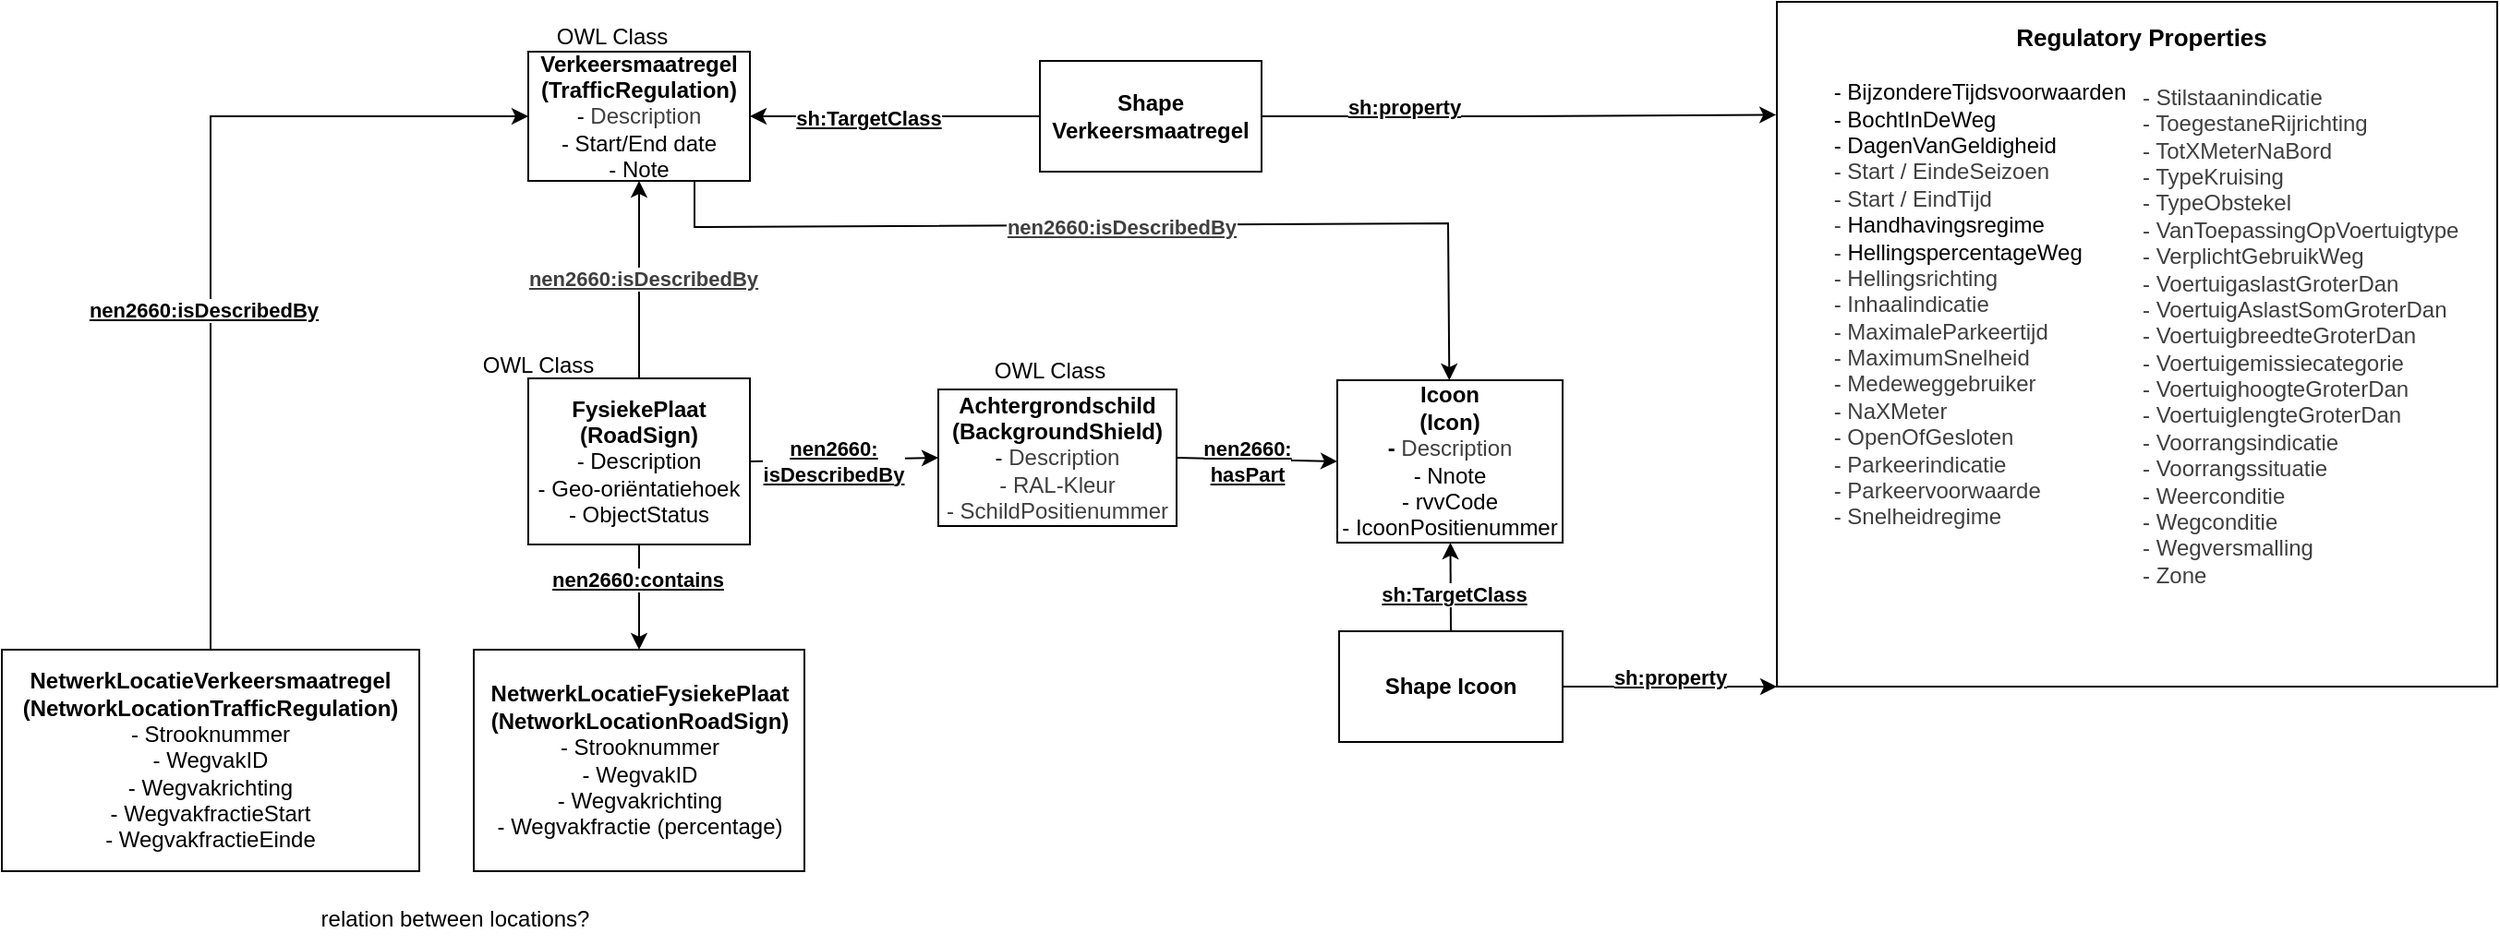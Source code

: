 <mxfile>
    <diagram name="Page-1" id="0LnV7ETqTs7hgSCRXFs9">
        <mxGraphModel dx="1002" dy="1413" grid="0" gridSize="10" guides="1" tooltips="1" connect="1" arrows="1" fold="1" page="1" pageScale="1" pageWidth="1100" pageHeight="850" math="0" shadow="0">
            <root>
                <mxCell id="0"/>
                <mxCell id="1" parent="0"/>
                <mxCell id="JAaSVqaNoPK4AC_1vTfK-8" style="edgeStyle=orthogonalEdgeStyle;rounded=0;orthogonalLoop=1;jettySize=auto;html=1;entryX=-0.001;entryY=0.165;entryDx=0;entryDy=0;entryPerimeter=0;" parent="1" source="33" target="BCpdqVNQJVRz4uYAB1dM-32" edge="1">
                    <mxGeometry relative="1" as="geometry">
                        <mxPoint x="640" y="55" as="sourcePoint"/>
                        <mxPoint x="982" y="54" as="targetPoint"/>
                    </mxGeometry>
                </mxCell>
                <mxCell id="JAaSVqaNoPK4AC_1vTfK-9" value="&lt;div&gt;&lt;b&gt;&lt;u&gt;sh:property&lt;/u&gt;&lt;/b&gt;&lt;/div&gt;&lt;div&gt;&lt;b&gt;&lt;u&gt;&lt;br&gt;&lt;/u&gt;&lt;/b&gt;&lt;/div&gt;" style="edgeLabel;html=1;align=center;verticalAlign=middle;resizable=0;points=[];" parent="JAaSVqaNoPK4AC_1vTfK-8" vertex="1" connectable="0">
                    <mxGeometry x="-0.45" y="-2" relative="1" as="geometry">
                        <mxPoint as="offset"/>
                    </mxGeometry>
                </mxCell>
                <mxCell id="JAaSVqaNoPK4AC_1vTfK-12" style="rounded=0;orthogonalLoop=1;jettySize=auto;html=1;exitX=0.5;exitY=0;exitDx=0;exitDy=0;entryX=0.5;entryY=1;entryDx=0;entryDy=0;" parent="1" source="BCpdqVNQJVRz4uYAB1dM-2" target="BCpdqVNQJVRz4uYAB1dM-1" edge="1">
                    <mxGeometry relative="1" as="geometry">
                        <mxPoint x="747" y="137" as="targetPoint"/>
                    </mxGeometry>
                </mxCell>
                <mxCell id="JAaSVqaNoPK4AC_1vTfK-13" value="&lt;div style=&quot;border-color: var(--border-color);&quot;&gt;&lt;b style=&quot;color: rgb(63, 63, 63); border-color: var(--border-color);&quot;&gt;&lt;u style=&quot;border-color: var(--border-color);&quot;&gt;nen2660:isDescribedBy&lt;/u&gt;&lt;/b&gt;&lt;/div&gt;" style="edgeLabel;html=1;align=center;verticalAlign=middle;resizable=0;points=[];" parent="JAaSVqaNoPK4AC_1vTfK-12" vertex="1" connectable="0">
                    <mxGeometry x="0.013" y="-2" relative="1" as="geometry">
                        <mxPoint as="offset"/>
                    </mxGeometry>
                </mxCell>
                <mxCell id="19" style="edgeStyle=none;html=1;rounded=0;curved=0;exitX=0.75;exitY=1;exitDx=0;exitDy=0;" edge="1" parent="1" source="BCpdqVNQJVRz4uYAB1dM-1" target="JAaSVqaNoPK4AC_1vTfK-5">
                    <mxGeometry relative="1" as="geometry">
                        <Array as="points">
                            <mxPoint x="397" y="116"/>
                            <mxPoint x="805" y="114"/>
                        </Array>
                    </mxGeometry>
                </mxCell>
                <mxCell id="20" value="&lt;b style=&quot;color: rgb(63, 63, 63); border-color: var(--border-color);&quot;&gt;&lt;u style=&quot;border-color: var(--border-color);&quot;&gt;nen2660:isDescribedBy&lt;/u&gt;&lt;/b&gt;" style="edgeLabel;html=1;align=center;verticalAlign=middle;resizable=0;points=[];" vertex="1" connectable="0" parent="19">
                    <mxGeometry x="-0.517" y="-2" relative="1" as="geometry">
                        <mxPoint x="131" y="-2" as="offset"/>
                    </mxGeometry>
                </mxCell>
                <mxCell id="BCpdqVNQJVRz4uYAB1dM-1" value="&lt;div&gt;&lt;b&gt;Verkeersmaatregel&lt;/b&gt;&lt;/div&gt;&lt;div&gt;&lt;b&gt;(&lt;/b&gt;&lt;b&gt;&lt;/b&gt;&lt;b&gt;TrafficRegulation&lt;/b&gt;&lt;b&gt;)&lt;br&gt;&lt;/b&gt;&lt;/div&gt;&lt;div&gt;-&amp;nbsp;&lt;span style=&quot;color: rgb(63, 63, 63); background-color: transparent;&quot;&gt;Description&lt;/span&gt;&lt;br&gt;&lt;/div&gt;&lt;div&gt;- Start/End date&lt;/div&gt;&lt;div&gt;- Note&lt;/div&gt;" style="rounded=0;whiteSpace=wrap;html=1;" parent="1" vertex="1">
                    <mxGeometry x="307" y="21" width="120" height="70" as="geometry"/>
                </mxCell>
                <mxCell id="7" style="edgeStyle=none;html=1;exitX=1;exitY=0.5;exitDx=0;exitDy=0;entryX=0;entryY=0.5;entryDx=0;entryDy=0;" parent="1" source="BCpdqVNQJVRz4uYAB1dM-2" target="zsQL0wGQAGFPRSmptsXq-15" edge="1">
                    <mxGeometry relative="1" as="geometry">
                        <mxPoint x="923" y="225.37" as="targetPoint"/>
                    </mxGeometry>
                </mxCell>
                <mxCell id="8" value="&lt;div style=&quot;border-color: var(--border-color);&quot;&gt;&lt;b style=&quot;border-color: var(--border-color);&quot;&gt;&lt;u style=&quot;border-color: var(--border-color);&quot;&gt;nen2660:&lt;/u&gt;&lt;/b&gt;&lt;/div&gt;&lt;div style=&quot;border-color: var(--border-color);&quot;&gt;&lt;b style=&quot;border-color: var(--border-color);&quot;&gt;&lt;u style=&quot;border-color: var(--border-color);&quot;&gt;isDescribedBy&lt;/u&gt;&lt;/b&gt;&lt;/div&gt;" style="edgeLabel;html=1;align=center;verticalAlign=middle;resizable=0;points=[];" parent="7" vertex="1" connectable="0">
                    <mxGeometry x="-0.193" relative="1" as="geometry">
                        <mxPoint x="4" y="1" as="offset"/>
                    </mxGeometry>
                </mxCell>
                <mxCell id="17" style="edgeStyle=none;html=1;exitX=0.5;exitY=1;exitDx=0;exitDy=0;" edge="1" parent="1" source="BCpdqVNQJVRz4uYAB1dM-2" target="BCpdqVNQJVRz4uYAB1dM-29">
                    <mxGeometry relative="1" as="geometry"/>
                </mxCell>
                <mxCell id="18" value="&lt;b&gt;&lt;u&gt;nen2660:contains&lt;/u&gt;&lt;/b&gt;" style="edgeLabel;html=1;align=center;verticalAlign=middle;resizable=0;points=[];" vertex="1" connectable="0" parent="17">
                    <mxGeometry x="-0.326" y="-1" relative="1" as="geometry">
                        <mxPoint as="offset"/>
                    </mxGeometry>
                </mxCell>
                <mxCell id="BCpdqVNQJVRz4uYAB1dM-2" value="&lt;div&gt;&lt;b&gt;FysiekePlaat&lt;/b&gt;&lt;/div&gt;&lt;div&gt;&lt;b&gt;(&lt;/b&gt;&lt;b&gt;&lt;/b&gt;&lt;b&gt;RoadSign&lt;/b&gt;&lt;b&gt;)&lt;/b&gt;&lt;br&gt;&lt;/div&gt;&lt;div&gt;&lt;span style=&quot;background-color: transparent;&quot;&gt;- Description&lt;/span&gt;&lt;/div&gt;&lt;div&gt;&lt;span style=&quot;background-color: transparent;&quot;&gt;-&amp;nbsp;&lt;/span&gt;&lt;span style=&quot;background-color: transparent;&quot;&gt;Geo-oriëntatiehoek&lt;/span&gt;&lt;/div&gt;&lt;div&gt;&lt;span style=&quot;background-color: transparent;&quot;&gt;- ObjectStatus&lt;/span&gt;&lt;/div&gt;" style="rounded=0;whiteSpace=wrap;html=1;" parent="1" vertex="1">
                    <mxGeometry x="307" y="198" width="120" height="90" as="geometry"/>
                </mxCell>
                <mxCell id="zsQL0wGQAGFPRSmptsXq-16" style="edgeStyle=orthogonalEdgeStyle;rounded=0;orthogonalLoop=1;jettySize=auto;html=1;exitX=0.5;exitY=0;exitDx=0;exitDy=0;entryX=0;entryY=0.5;entryDx=0;entryDy=0;" parent="1" source="BCpdqVNQJVRz4uYAB1dM-22" target="BCpdqVNQJVRz4uYAB1dM-1" edge="1">
                    <mxGeometry relative="1" as="geometry"/>
                </mxCell>
                <mxCell id="zsQL0wGQAGFPRSmptsXq-17" value="&lt;b&gt;&lt;u&gt;nen2660:isDescribedBy&lt;/u&gt;&lt;/b&gt;" style="edgeLabel;html=1;align=center;verticalAlign=middle;resizable=0;points=[];" parent="zsQL0wGQAGFPRSmptsXq-16" vertex="1" connectable="0">
                    <mxGeometry x="-0.221" y="-3" relative="1" as="geometry">
                        <mxPoint x="-7" y="-5" as="offset"/>
                    </mxGeometry>
                </mxCell>
                <mxCell id="BCpdqVNQJVRz4uYAB1dM-22" value="&lt;div&gt;&lt;b&gt;NetwerkLocatieVerkeersmaatregel&lt;/b&gt;&lt;/div&gt;&lt;div&gt;&lt;b&gt;(&lt;/b&gt;&lt;b&gt;&lt;/b&gt;&lt;b&gt;NetworkLocationTrafficRegulation&lt;/b&gt;&lt;b&gt;)&lt;/b&gt;&lt;/div&gt;&lt;div&gt;- Strooknummer&lt;/div&gt;&lt;div&gt;- WegvakID&lt;/div&gt;&lt;div&gt;- Wegvakrichting&lt;/div&gt;- WegvakfractieStart&lt;br&gt;- WegvakfractieEinde" style="rounded=0;whiteSpace=wrap;html=1;" parent="1" vertex="1">
                    <mxGeometry x="22" y="345" width="226" height="120" as="geometry"/>
                </mxCell>
                <mxCell id="BCpdqVNQJVRz4uYAB1dM-29" value="&lt;div&gt;&lt;b&gt;NetwerkLocatieFysiekePlaat&lt;/b&gt;&lt;/div&gt;&lt;div&gt;&lt;b&gt;(&lt;/b&gt;&lt;b&gt;NetworkLocationRoadSign)&lt;/b&gt;&lt;/div&gt;&lt;div&gt;- Strooknummer&lt;/div&gt;&lt;div&gt;- WegvakID&lt;/div&gt;&lt;div&gt;- Wegvakrichting&lt;/div&gt;&lt;div&gt;- Wegvakfractie (percentage)&lt;br&gt;&lt;/div&gt;" style="rounded=0;whiteSpace=wrap;html=1;" parent="1" vertex="1">
                    <mxGeometry x="277.5" y="345" width="179" height="120" as="geometry"/>
                </mxCell>
                <mxCell id="JAaSVqaNoPK4AC_1vTfK-14" style="rounded=0;orthogonalLoop=1;jettySize=auto;html=1;exitX=1;exitY=0.5;exitDx=0;exitDy=0;entryX=0;entryY=1;entryDx=0;entryDy=0;" parent="1" source="38" target="BCpdqVNQJVRz4uYAB1dM-32" edge="1">
                    <mxGeometry relative="1" as="geometry">
                        <mxPoint x="887" y="473" as="targetPoint"/>
                        <Array as="points"/>
                    </mxGeometry>
                </mxCell>
                <mxCell id="15" value="&lt;div&gt;&lt;b&gt;&lt;u&gt;sh:property&lt;/u&gt;&lt;/b&gt;&lt;/div&gt;" style="edgeLabel;html=1;align=center;verticalAlign=middle;resizable=0;points=[];" parent="JAaSVqaNoPK4AC_1vTfK-14" vertex="1" connectable="0">
                    <mxGeometry x="0.221" y="4" relative="1" as="geometry">
                        <mxPoint x="-13" y="-1" as="offset"/>
                    </mxGeometry>
                </mxCell>
                <mxCell id="BCpdqVNQJVRz4uYAB1dM-32" value="&lt;div&gt;&lt;br&gt;&lt;/div&gt;&lt;div&gt;&lt;span style=&quot;color: rgb(63, 63, 63);&quot;&gt;&lt;/span&gt;&lt;/div&gt;" style="rounded=0;whiteSpace=wrap;html=1;" parent="1" vertex="1">
                    <mxGeometry x="983" y="-6" width="390" height="371" as="geometry"/>
                </mxCell>
                <mxCell id="JAaSVqaNoPK4AC_1vTfK-5" value="&lt;div&gt;&lt;b&gt;Icoon&lt;/b&gt;&lt;/div&gt;&lt;div&gt;&lt;b&gt;(Icon)&lt;br&gt;&lt;/b&gt;&lt;/div&gt;&lt;div&gt;&lt;b&gt;-&amp;nbsp;&lt;/b&gt;&lt;span style=&quot;color: rgb(63, 63, 63); background-color: transparent;&quot;&gt;Description&lt;/span&gt;&lt;/div&gt;&lt;div&gt;- Nnote&lt;/div&gt;&lt;div&gt;- rvvCode&lt;/div&gt;&lt;div&gt;- IcoonPositienummer&lt;/div&gt;" style="rounded=0;whiteSpace=wrap;html=1;" parent="1" vertex="1">
                    <mxGeometry x="745" y="199" width="122" height="88" as="geometry"/>
                </mxCell>
                <mxCell id="10" style="edgeStyle=none;html=1;exitX=1;exitY=0.5;exitDx=0;exitDy=0;entryX=0;entryY=0.5;entryDx=0;entryDy=0;" parent="1" source="zsQL0wGQAGFPRSmptsXq-15" target="JAaSVqaNoPK4AC_1vTfK-5" edge="1">
                    <mxGeometry relative="1" as="geometry">
                        <mxPoint x="1077" y="197" as="targetPoint"/>
                        <mxPoint x="1050.5" y="218.25" as="sourcePoint"/>
                    </mxGeometry>
                </mxCell>
                <mxCell id="11" value="&lt;div&gt;&lt;b&gt;&lt;u&gt;nen2660:&lt;/u&gt;&lt;/b&gt;&lt;/div&gt;&lt;div&gt;&lt;b&gt;&lt;u&gt;hasPart&lt;/u&gt;&lt;/b&gt;&lt;/div&gt;" style="edgeLabel;html=1;align=center;verticalAlign=middle;resizable=0;points=[];" parent="10" vertex="1" connectable="0">
                    <mxGeometry x="-0.254" relative="1" as="geometry">
                        <mxPoint x="5" y="1" as="offset"/>
                    </mxGeometry>
                </mxCell>
                <mxCell id="zsQL0wGQAGFPRSmptsXq-15" value="&lt;div&gt;&lt;b&gt;Achtergrondschild&lt;/b&gt;&lt;/div&gt;&lt;div&gt;&lt;b&gt;(&lt;/b&gt;&lt;b&gt;&lt;/b&gt;&lt;b&gt;BackgroundShield&lt;/b&gt;&lt;b&gt;)&lt;br&gt;&lt;/b&gt;&lt;/div&gt;&lt;div&gt;&lt;span style=&quot;background-color: initial;&quot;&gt;-&amp;nbsp;&lt;/span&gt;&lt;span style=&quot;color: rgb(63, 63, 63); background-color: transparent;&quot;&gt;Description&lt;/span&gt;&lt;/div&gt;&lt;div&gt;&lt;span style=&quot;color: rgb(63, 63, 63); background-color: transparent;&quot;&gt;- RAL-Kleur&lt;/span&gt;&lt;/div&gt;&lt;div&gt;&lt;span style=&quot;color: rgb(63, 63, 63); background-color: transparent;&quot;&gt;- SchildPositienummer&lt;/span&gt;&lt;/div&gt;" style="rounded=0;whiteSpace=wrap;html=1;" parent="1" vertex="1">
                    <mxGeometry x="529" y="204" width="129" height="74" as="geometry"/>
                </mxCell>
                <mxCell id="25" value="&lt;div&gt;&lt;br&gt;&lt;/div&gt;&lt;div style=&quot;text-align: left;&quot;&gt;- BijzondereTijdsvoorwaarden&lt;/div&gt;&lt;div style=&quot;text-align: left;&quot;&gt;- BochtInDeWeg&lt;/div&gt;&lt;div style=&quot;text-align: left;&quot;&gt;- DagenVanGeldigheid&lt;/div&gt;&lt;span style=&quot;color: rgb(63, 63, 63);&quot;&gt;&lt;div style=&quot;text-align: left;&quot;&gt;&lt;span style=&quot;background-color: transparent;&quot;&gt;- Start / EindeSeizoen&lt;/span&gt;&lt;/div&gt;&lt;/span&gt;&lt;div&gt;&lt;div style=&quot;text-align: left;&quot;&gt;&lt;span style=&quot;background-color: transparent; color: rgb(63, 63, 63);&quot;&gt;- Start / EindTijd&lt;/span&gt;&lt;/div&gt;&lt;div style=&quot;text-align: left;&quot;&gt;&lt;span style=&quot;background-color: transparent; color: rgb(63, 63, 63);&quot;&gt;-&amp;nbsp;&lt;/span&gt;&lt;span style=&quot;background-color: transparent;&quot;&gt;Handhavingsregime&lt;/span&gt;&lt;/div&gt;&lt;div style=&quot;text-align: left;&quot;&gt;&lt;span style=&quot;background-color: transparent; color: rgb(63, 63, 63);&quot;&gt;-&amp;nbsp;&lt;/span&gt;&lt;span style=&quot;background-color: transparent;&quot;&gt;HellingspercentageWeg&lt;/span&gt;&lt;/div&gt;&lt;div style=&quot;text-align: left;&quot;&gt;&lt;span style=&quot;background-color: transparent; color: rgb(63, 63, 63);&quot;&gt;-&amp;nbsp;Hellingsrichting&lt;/span&gt;&lt;/div&gt;&lt;div&gt;&lt;/div&gt;&lt;span style=&quot;color: rgb(63, 63, 63);&quot;&gt;&lt;div style=&quot;text-align: left;&quot;&gt;&lt;span style=&quot;background-color: transparent;&quot;&gt;- Inhaalindicatie&lt;/span&gt;&lt;/div&gt;&lt;/span&gt;&lt;/div&gt;&lt;div&gt;&lt;span style=&quot;color: rgb(63, 63, 63);&quot;&gt;&lt;/span&gt;&lt;/div&gt;&lt;span style=&quot;color: rgb(63, 63, 63);&quot;&gt;&lt;div style=&quot;text-align: left;&quot;&gt;&lt;span style=&quot;background-color: transparent;&quot;&gt;- MaximaleParkeertijd&lt;/span&gt;&lt;/div&gt;&lt;/span&gt;&lt;div style=&quot;text-align: left;&quot;&gt;&lt;span style=&quot;color: rgb(63, 63, 63);&quot;&gt;- MaximumSnelheid&lt;/span&gt;&lt;/div&gt;&lt;div&gt;&lt;span style=&quot;color: rgb(63, 63, 63);&quot;&gt;&lt;/span&gt;&lt;/div&gt;&lt;span style=&quot;color: rgb(63, 63, 63);&quot;&gt;&lt;div style=&quot;text-align: left;&quot;&gt;&lt;span style=&quot;background-color: transparent;&quot;&gt;- Medeweggebruiker&lt;/span&gt;&lt;/div&gt;&lt;/span&gt;&lt;div style=&quot;text-align: left;&quot;&gt;&lt;span style=&quot;color: rgb(63, 63, 63);&quot;&gt;- NaXMeter&lt;/span&gt;&lt;span style=&quot;color: rgb(63, 63, 63);&quot;&gt;&lt;/span&gt;&lt;/div&gt;&lt;div&gt;&lt;span style=&quot;color: rgb(63, 63, 63);&quot;&gt;&lt;/span&gt;&lt;/div&gt;&lt;span style=&quot;color: rgb(63, 63, 63);&quot;&gt;&lt;div style=&quot;text-align: left;&quot;&gt;&lt;span style=&quot;background-color: transparent;&quot;&gt;- OpenOfGesloten&lt;/span&gt;&lt;/div&gt;&lt;/span&gt;&lt;div&gt;&lt;span style=&quot;color: rgb(63, 63, 63);&quot;&gt;&lt;/span&gt;&lt;/div&gt;&lt;span style=&quot;color: rgb(63, 63, 63);&quot;&gt;&lt;div style=&quot;text-align: left;&quot;&gt;&lt;span style=&quot;background-color: transparent;&quot;&gt;- Parkeerindicatie&lt;/span&gt;&lt;/div&gt;&lt;/span&gt;&lt;div style=&quot;text-align: left;&quot;&gt;&lt;span style=&quot;color: rgb(63, 63, 63);&quot;&gt;- Parkeervoorwaarde&lt;/span&gt;&lt;/div&gt;&lt;div&gt;&lt;span style=&quot;color: rgb(63, 63, 63);&quot;&gt;&lt;div style=&quot;color: rgb(63, 63, 63);&quot;&gt;&lt;span style=&quot;color: rgb(63, 63, 63);&quot;&gt;&lt;/span&gt;&lt;/div&gt;&lt;span style=&quot;color: rgb(63, 63, 63);&quot;&gt;&lt;div style=&quot;text-align: left;&quot;&gt;&lt;span style=&quot;background-color: transparent;&quot;&gt;- Snelheidregime&lt;/span&gt;&lt;/div&gt;&lt;/span&gt;&lt;/span&gt;&lt;/div&gt;&lt;div&gt;&lt;span style=&quot;color: rgb(63, 63, 63);&quot;&gt;&lt;span style=&quot;color: rgb(63, 63, 63);&quot;&gt;&lt;br&gt;&lt;/span&gt;&lt;/span&gt;&lt;/div&gt;" style="text;html=1;align=center;verticalAlign=middle;whiteSpace=wrap;rounded=0;" vertex="1" parent="1">
                    <mxGeometry x="1004" y="28" width="178" height="260" as="geometry"/>
                </mxCell>
                <mxCell id="26" value="&lt;div style=&quot;color: rgb(63, 63, 63);&quot;&gt;&lt;span style=&quot;color: rgb(63, 63, 63);&quot;&gt;-&amp;nbsp;Stilstaanindicatie&amp;nbsp;&lt;/span&gt;&lt;span style=&quot;color: rgb(63, 63, 63);&quot;&gt;&lt;/span&gt;&lt;/div&gt;&lt;div style=&quot;color: rgb(63, 63, 63);&quot;&gt;&lt;span style=&quot;color: rgb(63, 63, 63);&quot;&gt;&lt;/span&gt;&lt;/div&gt;&lt;div style=&quot;color: rgb(63, 63, 63);&quot;&gt;&lt;span style=&quot;color: rgb(63, 63, 63);&quot;&gt;- ToegestaneRijrichting&lt;/span&gt;&lt;/div&gt;&lt;div style=&quot;color: rgb(63, 63, 63);&quot;&gt;&lt;span style=&quot;color: rgb(63, 63, 63);&quot;&gt;&lt;/span&gt;&lt;/div&gt;&lt;span style=&quot;color: rgb(63, 63, 63);&quot;&gt;- TotXMeterNaBord&lt;/span&gt;&lt;div style=&quot;color: rgb(63, 63, 63);&quot;&gt;&lt;span style=&quot;color: rgb(63, 63, 63);&quot;&gt;- TypeKruising&lt;/span&gt;&lt;/div&gt;&lt;div style=&quot;color: rgb(63, 63, 63);&quot;&gt;&lt;span style=&quot;color: rgb(63, 63, 63);&quot;&gt;&lt;/span&gt;&lt;/div&gt;&lt;span style=&quot;color: rgb(63, 63, 63);&quot;&gt;- TypeObstekel&lt;/span&gt;&lt;div style=&quot;color: rgb(63, 63, 63);&quot;&gt;&lt;span style=&quot;color: rgb(63, 63, 63);&quot;&gt;- VanToepassingOpVoertuigtype&lt;/span&gt;&lt;span style=&quot;color: rgb(63, 63, 63);&quot;&gt;&lt;/span&gt;&lt;/div&gt;&lt;div style=&quot;color: rgb(63, 63, 63);&quot;&gt;&lt;span style=&quot;color: rgb(63, 63, 63);&quot;&gt;&lt;/span&gt;&lt;/div&gt;&lt;span style=&quot;color: rgb(63, 63, 63);&quot;&gt;- VerplichtGebruikWeg&lt;/span&gt;&lt;div style=&quot;color: rgb(63, 63, 63);&quot;&gt;&lt;span style=&quot;color: rgb(63, 63, 63);&quot;&gt;- VoertuigaslastGroterDan&lt;/span&gt;&lt;/div&gt;&lt;div style=&quot;color: rgb(63, 63, 63);&quot;&gt;&lt;span style=&quot;color: rgb(63, 63, 63);&quot;&gt;&lt;/span&gt;&lt;/div&gt;&lt;span style=&quot;color: rgb(63, 63, 63);&quot;&gt;-&amp;nbsp;&lt;/span&gt;&lt;span style=&quot;color: rgb(63, 63, 63);&quot;&gt;VoertuigAslastSomGroterDan&lt;/span&gt;&lt;div style=&quot;color: rgb(63, 63, 63);&quot;&gt;&lt;span style=&quot;color: rgb(63, 63, 63);&quot;&gt;-&amp;nbsp;&lt;/span&gt;&lt;span style=&quot;color: rgb(63, 63, 63);&quot;&gt;&lt;/span&gt;&lt;span style=&quot;background-color: transparent; color: rgb(63, 63, 63);&quot;&gt;VoertuigbreedteGroterDan&lt;/span&gt;&lt;/div&gt;&lt;div style=&quot;color: rgb(63, 63, 63);&quot;&gt;&lt;span style=&quot;color: rgb(63, 63, 63);&quot;&gt;&lt;/span&gt;&lt;/div&gt;&lt;span style=&quot;color: rgb(63, 63, 63);&quot;&gt;-&amp;nbsp;&lt;/span&gt;&lt;span style=&quot;color: rgb(63, 63, 63);&quot;&gt;Voertuigemissiecategorie&lt;/span&gt;&lt;div style=&quot;color: rgb(63, 63, 63);&quot;&gt;&lt;span style=&quot;color: rgb(63, 63, 63);&quot;&gt;-&amp;nbsp;&lt;/span&gt;&lt;span style=&quot;color: rgb(63, 63, 63);&quot;&gt;&lt;/span&gt;&lt;span style=&quot;background-color: transparent; color: rgb(63, 63, 63);&quot;&gt;VoertuighoogteGroterDan&lt;/span&gt;&lt;/div&gt;&lt;div style=&quot;color: rgb(63, 63, 63);&quot;&gt;&lt;span style=&quot;color: rgb(63, 63, 63);&quot;&gt;&lt;/span&gt;&lt;/div&gt;&lt;span style=&quot;color: rgb(63, 63, 63);&quot;&gt;-&amp;nbsp;&lt;/span&gt;&lt;span style=&quot;color: rgb(63, 63, 63);&quot;&gt;VoertuiglengteGroterDan&lt;/span&gt;&lt;div style=&quot;color: rgb(63, 63, 63);&quot;&gt;&lt;span style=&quot;color: rgb(63, 63, 63);&quot;&gt;- Voorrangsindicatie&lt;/span&gt;&lt;span style=&quot;color: rgb(63, 63, 63);&quot;&gt;&lt;/span&gt;&lt;/div&gt;&lt;div style=&quot;color: rgb(63, 63, 63);&quot;&gt;&lt;span style=&quot;color: rgb(63, 63, 63);&quot;&gt;&lt;/span&gt;&lt;/div&gt;&lt;span style=&quot;color: rgb(63, 63, 63);&quot;&gt;- Voorrangssituatie&lt;/span&gt;&lt;div style=&quot;color: rgb(63, 63, 63);&quot;&gt;&lt;span style=&quot;color: rgb(63, 63, 63);&quot;&gt;- Weerconditie&lt;/span&gt;&lt;/div&gt;&lt;div style=&quot;color: rgb(63, 63, 63);&quot;&gt;&lt;span style=&quot;color: rgb(63, 63, 63);&quot;&gt;- Wegconditie&lt;/span&gt;&lt;/div&gt;&lt;div style=&quot;color: rgb(63, 63, 63);&quot;&gt;&lt;span style=&quot;background-color: transparent;&quot;&gt;- Wegversmalling&lt;/span&gt;&lt;/div&gt;&lt;div style=&quot;color: rgb(63, 63, 63);&quot;&gt;&lt;span style=&quot;color: rgb(63, 63, 63);&quot;&gt;- Zone&lt;/span&gt;&lt;/div&gt;" style="text;html=1;align=left;verticalAlign=middle;whiteSpace=wrap;rounded=0;" vertex="1" parent="1">
                    <mxGeometry x="1179" y="28" width="188" height="293" as="geometry"/>
                </mxCell>
                <mxCell id="27" value="&lt;b&gt;&lt;font style=&quot;font-size: 13px;&quot;&gt;Regulatory Properties&lt;/font&gt;&lt;/b&gt;" style="text;html=1;align=center;verticalAlign=middle;whiteSpace=wrap;rounded=0;" vertex="1" parent="1">
                    <mxGeometry x="1082.5" y="-2" width="195" height="30" as="geometry"/>
                </mxCell>
                <mxCell id="32" value="relation between locations?" style="text;html=1;align=center;verticalAlign=middle;resizable=0;points=[];autosize=1;strokeColor=none;fillColor=none;" vertex="1" parent="1">
                    <mxGeometry x="185" y="478" width="163" height="26" as="geometry"/>
                </mxCell>
                <mxCell id="34" style="edgeStyle=none;html=1;" edge="1" parent="1" source="33" target="BCpdqVNQJVRz4uYAB1dM-1">
                    <mxGeometry relative="1" as="geometry"/>
                </mxCell>
                <mxCell id="36" value="&lt;span style=&quot;font-family: monospace; font-size: 0px; text-align: start; background-color: rgb(251, 251, 251);&quot;&gt;%3CmxGraphModel%3E%3Croot%3E%3CmxCell%20id%3D%220%22%2F%3E%3CmxCell%20id%3D%221%22%20parent%3D%220%22%2F%3E%3CmxCell%20id%3D%222%22%20value%3D%22%26lt%3Bu%26gt%3Bsh%3ATargetClass%26lt%3B%2Fu%26gt%3B%22%20style%3D%22text%3Bhtml%3D1%3Balign%3Dcenter%3BverticalAlign%3Dmiddle%3Bresizable%3D0%3Bpoints%3D%5B%5D%3Bautosize%3D1%3BstrokeColor%3Dnone%3BfillColor%3Dnone%3B%22%20vertex%3D%221%22%20parent%3D%221%22%3E%3CmxGeometry%20x%3D%22461%22%20y%3D%2265%22%20width%3D%2297%22%20height%3D%2226%22%20as%3D%22geometry%22%2F%3E%3C%2FmxCell%3E%3C%2Froot%3E%3C%2FmxGraphModel%3E&lt;/span&gt;" style="edgeLabel;html=1;align=center;verticalAlign=middle;resizable=0;points=[];" vertex="1" connectable="0" parent="34">
                    <mxGeometry x="0.019" y="-3" relative="1" as="geometry">
                        <mxPoint as="offset"/>
                    </mxGeometry>
                </mxCell>
                <mxCell id="37" value="&lt;u&gt;&lt;b&gt;sh:TargetClass&lt;/b&gt;&lt;/u&gt;" style="edgeLabel;html=1;align=center;verticalAlign=middle;resizable=0;points=[];" vertex="1" connectable="0" parent="34">
                    <mxGeometry x="0.189" y="1" relative="1" as="geometry">
                        <mxPoint as="offset"/>
                    </mxGeometry>
                </mxCell>
                <mxCell id="33" value="&lt;b&gt;Shape Verkeersmaatregel&lt;/b&gt;" style="rounded=0;whiteSpace=wrap;html=1;" vertex="1" parent="1">
                    <mxGeometry x="584" y="26" width="120" height="60" as="geometry"/>
                </mxCell>
                <mxCell id="40" style="edgeStyle=none;html=1;exitX=0.5;exitY=0;exitDx=0;exitDy=0;" edge="1" parent="1" source="38" target="JAaSVqaNoPK4AC_1vTfK-5">
                    <mxGeometry relative="1" as="geometry"/>
                </mxCell>
                <mxCell id="41" value="&lt;u&gt;&lt;b&gt;sh:TargetClass&lt;/b&gt;&lt;/u&gt;" style="edgeLabel;html=1;align=center;verticalAlign=middle;resizable=0;points=[];" vertex="1" connectable="0" parent="40">
                    <mxGeometry x="-0.173" y="-1" relative="1" as="geometry">
                        <mxPoint as="offset"/>
                    </mxGeometry>
                </mxCell>
                <mxCell id="38" value="&lt;b&gt;Shape Icoon&lt;/b&gt;" style="rounded=0;whiteSpace=wrap;html=1;" vertex="1" parent="1">
                    <mxGeometry x="746" y="335" width="121" height="60" as="geometry"/>
                </mxCell>
                <mxCell id="42" value="OWL Class" style="text;html=1;align=center;verticalAlign=middle;resizable=0;points=[];autosize=1;strokeColor=none;fillColor=none;" vertex="1" parent="1">
                    <mxGeometry x="313" width="78" height="26" as="geometry"/>
                </mxCell>
                <mxCell id="44" value="OWL Class" style="text;html=1;align=center;verticalAlign=middle;resizable=0;points=[];autosize=1;strokeColor=none;fillColor=none;" vertex="1" parent="1">
                    <mxGeometry x="550" y="181" width="78" height="26" as="geometry"/>
                </mxCell>
                <mxCell id="47" value="OWL Class" style="text;html=1;align=center;verticalAlign=middle;resizable=0;points=[];autosize=1;strokeColor=none;fillColor=none;" vertex="1" parent="1">
                    <mxGeometry x="273" y="178" width="78" height="26" as="geometry"/>
                </mxCell>
            </root>
        </mxGraphModel>
    </diagram>
</mxfile>